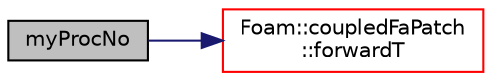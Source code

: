 digraph "myProcNo"
{
  bgcolor="transparent";
  edge [fontname="Helvetica",fontsize="10",labelfontname="Helvetica",labelfontsize="10"];
  node [fontname="Helvetica",fontsize="10",shape=record];
  rankdir="LR";
  Node1 [label="myProcNo",height=0.2,width=0.4,color="black", fillcolor="grey75", style="filled" fontcolor="black"];
  Node1 -> Node2 [color="midnightblue",fontsize="10",style="solid",fontname="Helvetica"];
  Node2 [label="Foam::coupledFaPatch\l::forwardT",height=0.2,width=0.4,color="red",URL="$classFoam_1_1coupledFaPatch.html#ae77ef8c7e6f07415ec81d980d418fc6f",tooltip="Return face transformation tensor. "];
}
